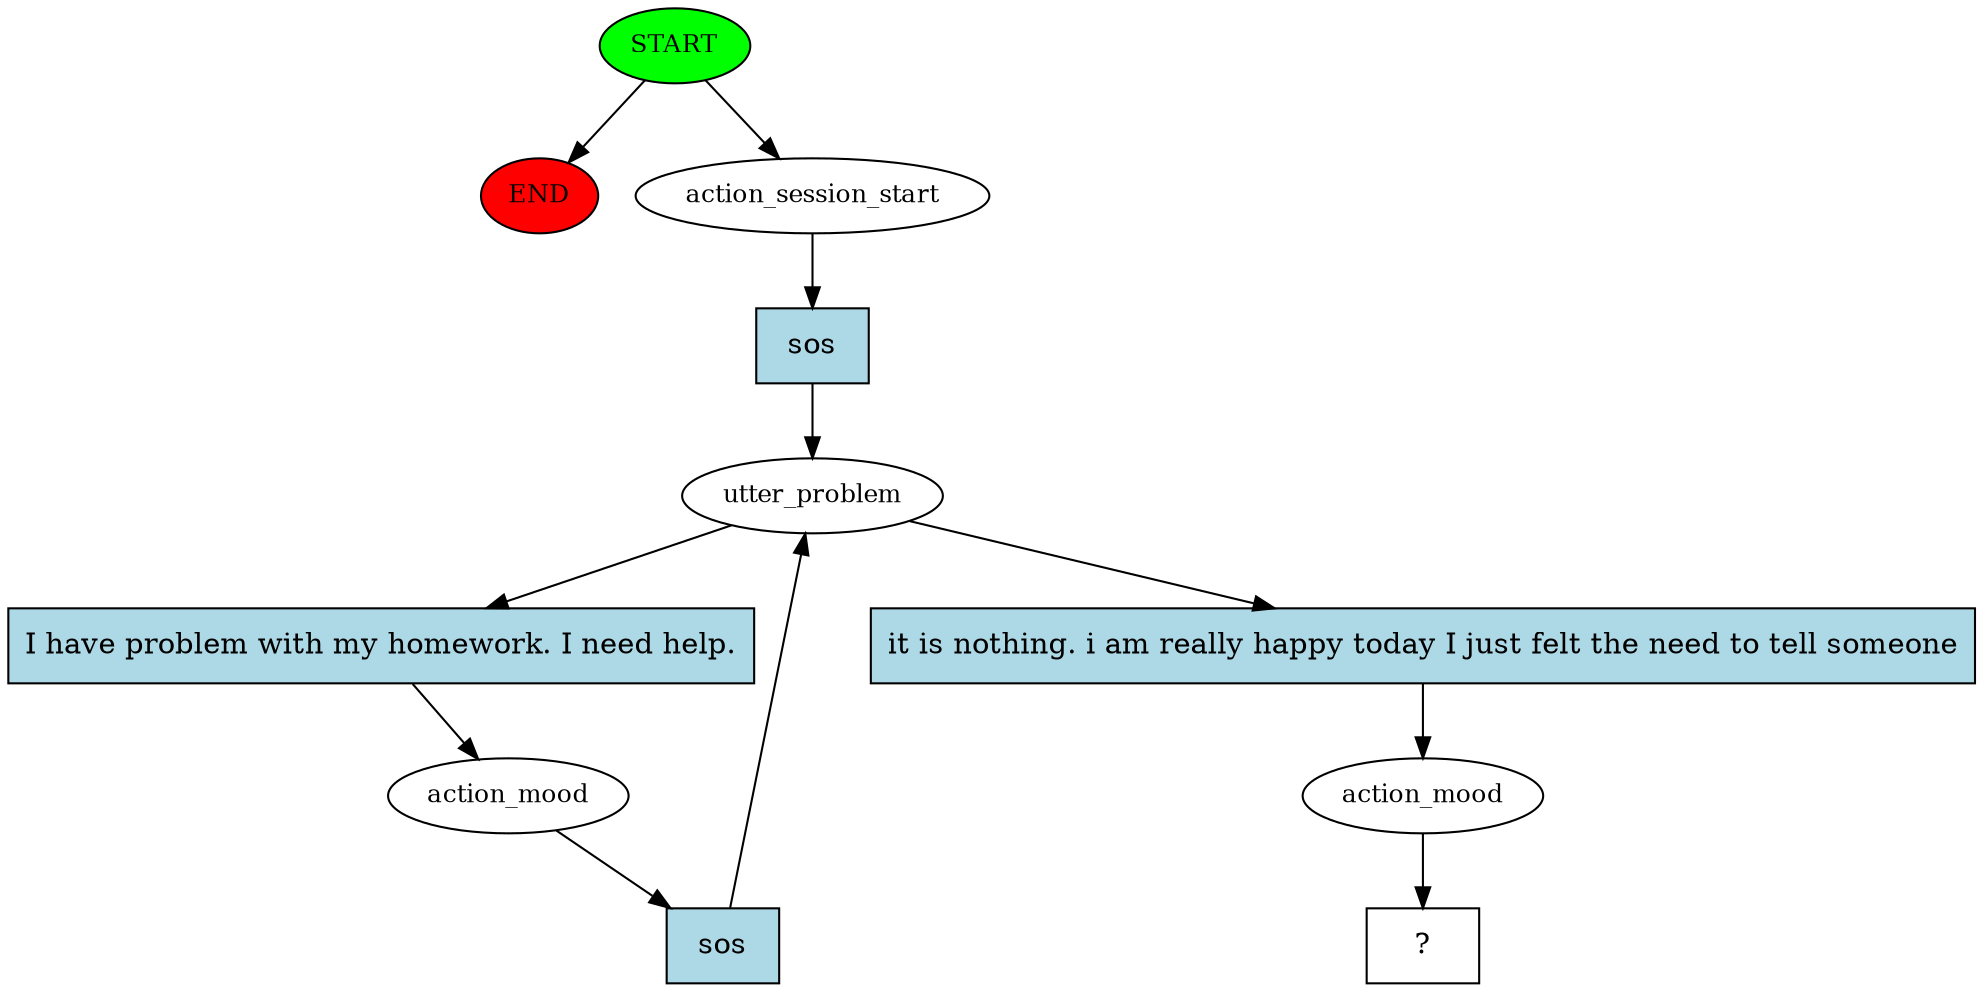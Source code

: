 digraph  {
0 [class="start active", fillcolor=green, fontsize=12, label=START, style=filled];
"-1" [class=end, fillcolor=red, fontsize=12, label=END, style=filled];
1 [class=active, fontsize=12, label=action_session_start];
2 [class=active, fontsize=12, label=utter_problem];
3 [class=active, fontsize=12, label=action_mood];
5 [class=active, fontsize=12, label=action_mood];
6 [class="intent dashed active", label="  ?  ", shape=rect];
7 [class="intent active", fillcolor=lightblue, label=sos, shape=rect, style=filled];
8 [class="intent active", fillcolor=lightblue, label="I have problem with my homework. I need help.", shape=rect, style=filled];
9 [class="intent active", fillcolor=lightblue, label="it is nothing. i am really happy today I just felt the need to tell someone", shape=rect, style=filled];
10 [class="intent active", fillcolor=lightblue, label=sos, shape=rect, style=filled];
0 -> "-1"  [class="", key=NONE, label=""];
0 -> 1  [class=active, key=NONE, label=""];
1 -> 7  [class=active, key=0];
2 -> 8  [class=active, key=0];
2 -> 9  [class=active, key=0];
3 -> 10  [class=active, key=0];
5 -> 6  [class=active, key=NONE, label=""];
7 -> 2  [class=active, key=0];
8 -> 3  [class=active, key=0];
9 -> 5  [class=active, key=0];
10 -> 2  [class=active, key=0];
}
